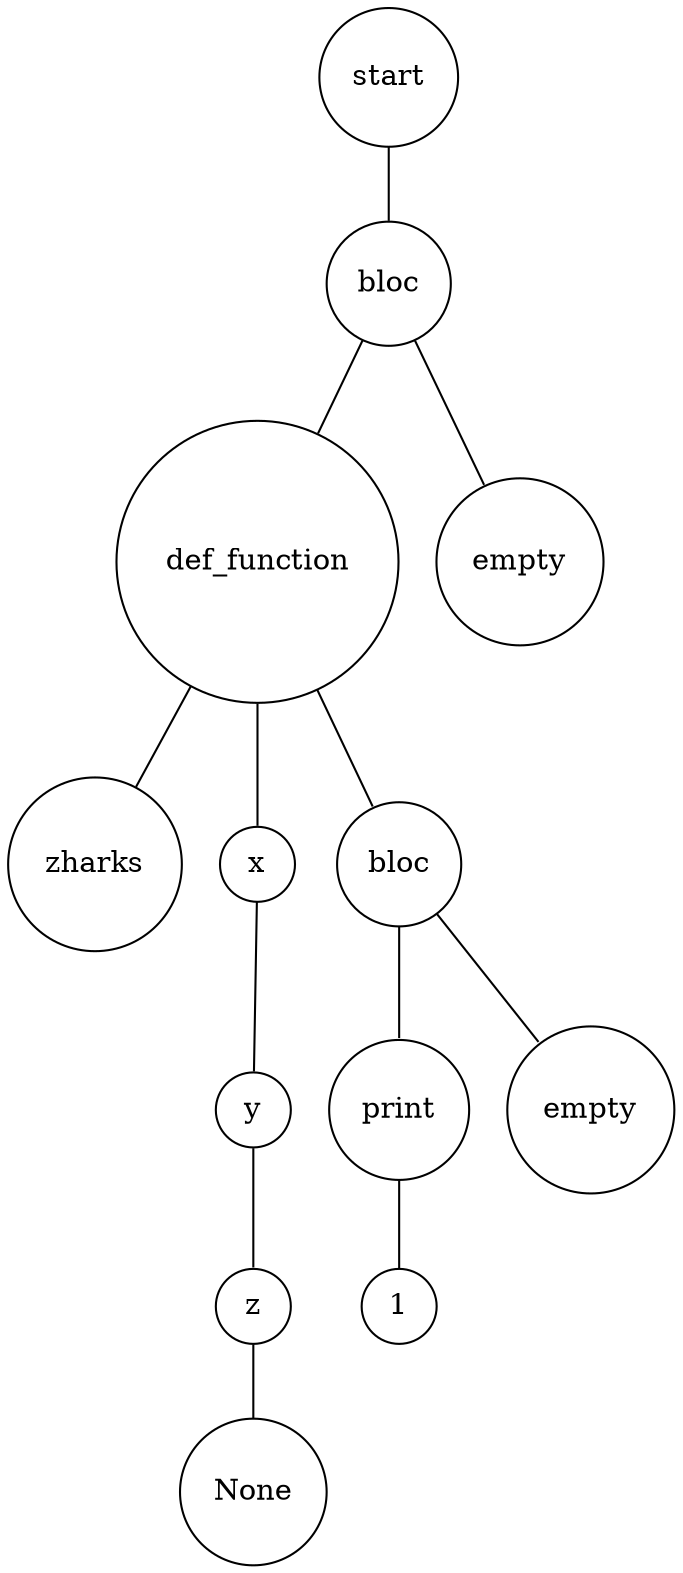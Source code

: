 digraph {
	node [shape=circle]
	"0f65b7d6-729c-4f1c-b175-a9e6be83e450" [label=start]
	"caab9cc1-7d79-42b1-8363-33235f03740a" [label=bloc]
	"13734b41-1af8-45e5-8243-e31200f49303" [label=def_function]
	"53c887be-9261-42b3-a9f4-e0eb7e2b0c5c" [label=zharks]
	"13734b41-1af8-45e5-8243-e31200f49303" -> "53c887be-9261-42b3-a9f4-e0eb7e2b0c5c" [arrowsize=0]
	"8acd577a-c9ae-43cb-a09f-bbfe9949060c" [label=x]
	"7e2a8166-d87b-4f44-a161-8fd35d38b921" [label=y]
	"951257e1-90b4-45fa-8012-342c96fb0371" [label=z]
	"cece9485-feee-40f4-b01b-b4b546c48fc5" [label=None]
	"951257e1-90b4-45fa-8012-342c96fb0371" -> "cece9485-feee-40f4-b01b-b4b546c48fc5" [arrowsize=0]
	"7e2a8166-d87b-4f44-a161-8fd35d38b921" -> "951257e1-90b4-45fa-8012-342c96fb0371" [arrowsize=0]
	"8acd577a-c9ae-43cb-a09f-bbfe9949060c" -> "7e2a8166-d87b-4f44-a161-8fd35d38b921" [arrowsize=0]
	"13734b41-1af8-45e5-8243-e31200f49303" -> "8acd577a-c9ae-43cb-a09f-bbfe9949060c" [arrowsize=0]
	"2cb2b497-c8ff-4e7a-b937-0130129c1ba4" [label=bloc]
	"a82f323e-c801-42e7-876f-8d9d019ec508" [label=print]
	"0858ad6b-b8ec-496e-b562-8240cb1343b3" [label=1]
	"a82f323e-c801-42e7-876f-8d9d019ec508" -> "0858ad6b-b8ec-496e-b562-8240cb1343b3" [arrowsize=0]
	"2cb2b497-c8ff-4e7a-b937-0130129c1ba4" -> "a82f323e-c801-42e7-876f-8d9d019ec508" [arrowsize=0]
	"b467d9e5-4d94-47a0-a2b9-9a2cc6300e1b" [label=empty]
	"2cb2b497-c8ff-4e7a-b937-0130129c1ba4" -> "b467d9e5-4d94-47a0-a2b9-9a2cc6300e1b" [arrowsize=0]
	"13734b41-1af8-45e5-8243-e31200f49303" -> "2cb2b497-c8ff-4e7a-b937-0130129c1ba4" [arrowsize=0]
	"caab9cc1-7d79-42b1-8363-33235f03740a" -> "13734b41-1af8-45e5-8243-e31200f49303" [arrowsize=0]
	"ae0d906b-69c1-45db-939a-8dfd09498a54" [label=empty]
	"caab9cc1-7d79-42b1-8363-33235f03740a" -> "ae0d906b-69c1-45db-939a-8dfd09498a54" [arrowsize=0]
	"0f65b7d6-729c-4f1c-b175-a9e6be83e450" -> "caab9cc1-7d79-42b1-8363-33235f03740a" [arrowsize=0]
}
